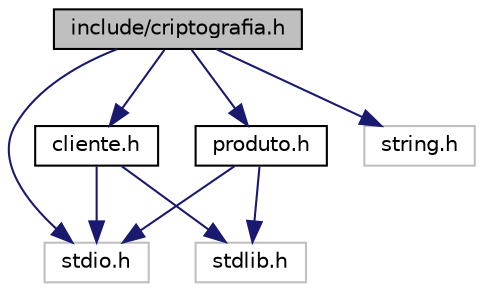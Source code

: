 digraph "include/criptografia.h"
{
 // LATEX_PDF_SIZE
  edge [fontname="Helvetica",fontsize="10",labelfontname="Helvetica",labelfontsize="10"];
  node [fontname="Helvetica",fontsize="10",shape=record];
  Node1 [label="include/criptografia.h",height=0.2,width=0.4,color="black", fillcolor="grey75", style="filled", fontcolor="black",tooltip="Definições de funções relacionada a criptografia dos dados."];
  Node1 -> Node2 [color="midnightblue",fontsize="10",style="solid",fontname="Helvetica"];
  Node2 [label="cliente.h",height=0.2,width=0.4,color="black", fillcolor="white", style="filled",URL="$cliente_8h.html",tooltip="Definições de funções relacioadas ao gerenciamento de clientes."];
  Node2 -> Node3 [color="midnightblue",fontsize="10",style="solid",fontname="Helvetica"];
  Node3 [label="stdio.h",height=0.2,width=0.4,color="grey75", fillcolor="white", style="filled",tooltip=" "];
  Node2 -> Node4 [color="midnightblue",fontsize="10",style="solid",fontname="Helvetica"];
  Node4 [label="stdlib.h",height=0.2,width=0.4,color="grey75", fillcolor="white", style="filled",tooltip=" "];
  Node1 -> Node5 [color="midnightblue",fontsize="10",style="solid",fontname="Helvetica"];
  Node5 [label="produto.h",height=0.2,width=0.4,color="black", fillcolor="white", style="filled",URL="$produto_8h.html",tooltip="Definições de funções relacioadas ao gerenciamento de protudos."];
  Node5 -> Node3 [color="midnightblue",fontsize="10",style="solid",fontname="Helvetica"];
  Node5 -> Node4 [color="midnightblue",fontsize="10",style="solid",fontname="Helvetica"];
  Node1 -> Node3 [color="midnightblue",fontsize="10",style="solid",fontname="Helvetica"];
  Node1 -> Node6 [color="midnightblue",fontsize="10",style="solid",fontname="Helvetica"];
  Node6 [label="string.h",height=0.2,width=0.4,color="grey75", fillcolor="white", style="filled",tooltip=" "];
}
